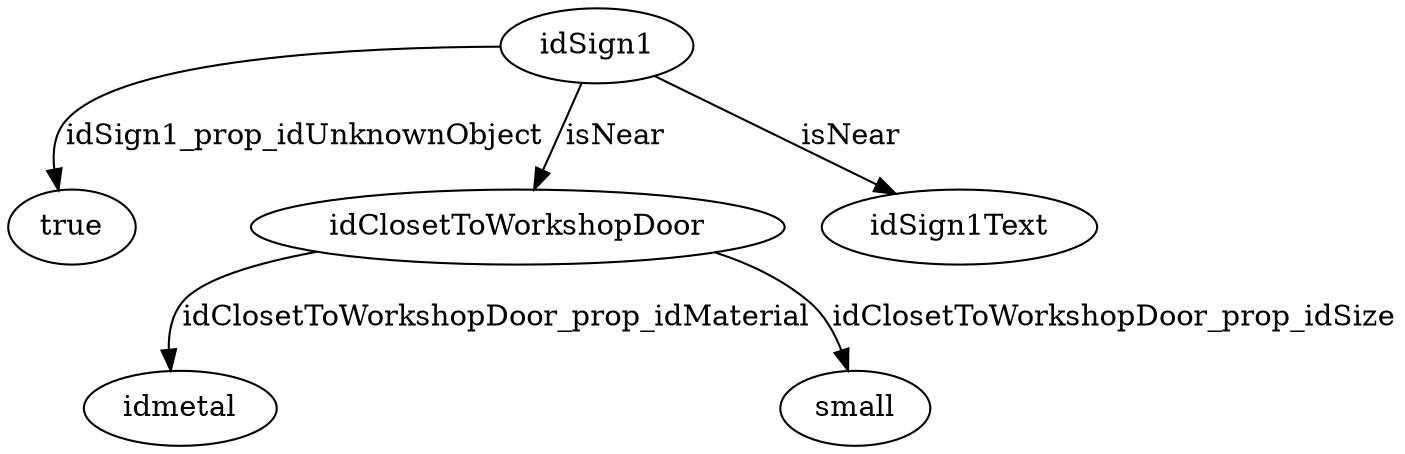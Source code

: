 strict digraph  {
idSign1 [node_type=entity_node, root=root];
true;
idClosetToWorkshopDoor;
idmetal;
small;
idSign1Text;
idSign1 -> true  [edge_type=property, label=idSign1_prop_idUnknownObject];
idSign1 -> idClosetToWorkshopDoor  [edge_type=relationship, label=isNear];
idSign1 -> idSign1Text  [edge_type=relationship, label=isNear];
idClosetToWorkshopDoor -> idmetal  [edge_type=property, label=idClosetToWorkshopDoor_prop_idMaterial];
idClosetToWorkshopDoor -> small  [edge_type=property, label=idClosetToWorkshopDoor_prop_idSize];
}
